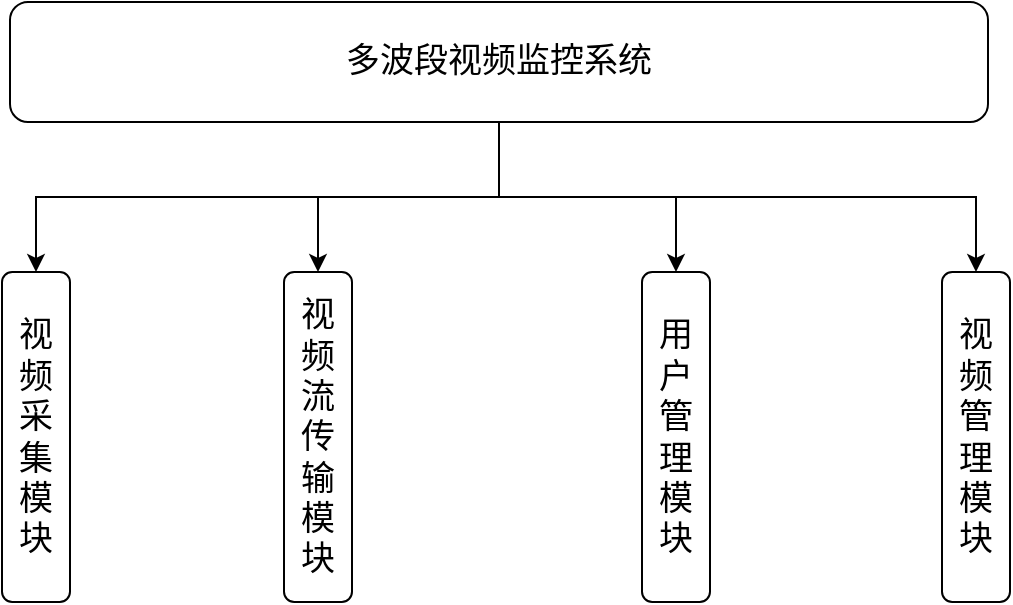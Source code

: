 <mxfile version="20.8.23" type="github">
  <diagram name="第 1 页" id="F0X6GcTNjpCTjNLhKI5u">
    <mxGraphModel dx="1434" dy="764" grid="0" gridSize="10" guides="1" tooltips="1" connect="1" arrows="1" fold="1" page="1" pageScale="1" pageWidth="827" pageHeight="1169" background="none" math="0" shadow="0">
      <root>
        <mxCell id="0" />
        <mxCell id="1" parent="0" />
        <mxCell id="69Zu3LZ7ICb0ZbU4E0RN-16" style="edgeStyle=orthogonalEdgeStyle;rounded=0;orthogonalLoop=1;jettySize=auto;html=1;exitX=0.5;exitY=1;exitDx=0;exitDy=0;entryX=0;entryY=0.5;entryDx=0;entryDy=0;fontSize=17;" edge="1" parent="1" source="69Zu3LZ7ICb0ZbU4E0RN-2" target="69Zu3LZ7ICb0ZbU4E0RN-7">
          <mxGeometry relative="1" as="geometry" />
        </mxCell>
        <mxCell id="69Zu3LZ7ICb0ZbU4E0RN-17" style="edgeStyle=orthogonalEdgeStyle;rounded=0;orthogonalLoop=1;jettySize=auto;html=1;exitX=0.5;exitY=1;exitDx=0;exitDy=0;entryX=0;entryY=0.5;entryDx=0;entryDy=0;fontSize=17;" edge="1" parent="1" source="69Zu3LZ7ICb0ZbU4E0RN-2" target="69Zu3LZ7ICb0ZbU4E0RN-8">
          <mxGeometry relative="1" as="geometry" />
        </mxCell>
        <mxCell id="69Zu3LZ7ICb0ZbU4E0RN-18" style="edgeStyle=orthogonalEdgeStyle;rounded=0;orthogonalLoop=1;jettySize=auto;html=1;exitX=0.5;exitY=1;exitDx=0;exitDy=0;entryX=0;entryY=0.5;entryDx=0;entryDy=0;fontSize=17;" edge="1" parent="1" source="69Zu3LZ7ICb0ZbU4E0RN-2" target="69Zu3LZ7ICb0ZbU4E0RN-9">
          <mxGeometry relative="1" as="geometry" />
        </mxCell>
        <mxCell id="69Zu3LZ7ICb0ZbU4E0RN-19" style="edgeStyle=orthogonalEdgeStyle;rounded=0;orthogonalLoop=1;jettySize=auto;html=1;exitX=0.5;exitY=1;exitDx=0;exitDy=0;entryX=0;entryY=0.5;entryDx=0;entryDy=0;fontSize=17;" edge="1" parent="1" source="69Zu3LZ7ICb0ZbU4E0RN-2" target="69Zu3LZ7ICb0ZbU4E0RN-3">
          <mxGeometry relative="1" as="geometry" />
        </mxCell>
        <mxCell id="69Zu3LZ7ICb0ZbU4E0RN-2" value="&lt;font style=&quot;font-size: 17px;&quot;&gt;多波段视频监控系统&lt;/font&gt;" style="rounded=1;whiteSpace=wrap;html=1;" vertex="1" parent="1">
          <mxGeometry x="157" y="71" width="489" height="60" as="geometry" />
        </mxCell>
        <mxCell id="69Zu3LZ7ICb0ZbU4E0RN-3" value="视频采集模块" style="rounded=1;whiteSpace=wrap;html=1;fontSize=17;direction=south;" vertex="1" parent="1">
          <mxGeometry x="153" y="206" width="34" height="165" as="geometry" />
        </mxCell>
        <mxCell id="69Zu3LZ7ICb0ZbU4E0RN-7" value="视频流传输模块" style="rounded=1;whiteSpace=wrap;html=1;fontSize=17;direction=south;" vertex="1" parent="1">
          <mxGeometry x="294" y="206" width="34" height="165" as="geometry" />
        </mxCell>
        <mxCell id="69Zu3LZ7ICb0ZbU4E0RN-8" value="用户管理模块" style="rounded=1;whiteSpace=wrap;html=1;fontSize=17;direction=south;" vertex="1" parent="1">
          <mxGeometry x="473" y="206" width="34" height="165" as="geometry" />
        </mxCell>
        <mxCell id="69Zu3LZ7ICb0ZbU4E0RN-9" value="视频管理模块" style="rounded=1;whiteSpace=wrap;html=1;fontSize=17;direction=south;" vertex="1" parent="1">
          <mxGeometry x="623" y="206" width="34" height="165" as="geometry" />
        </mxCell>
      </root>
    </mxGraphModel>
  </diagram>
</mxfile>
